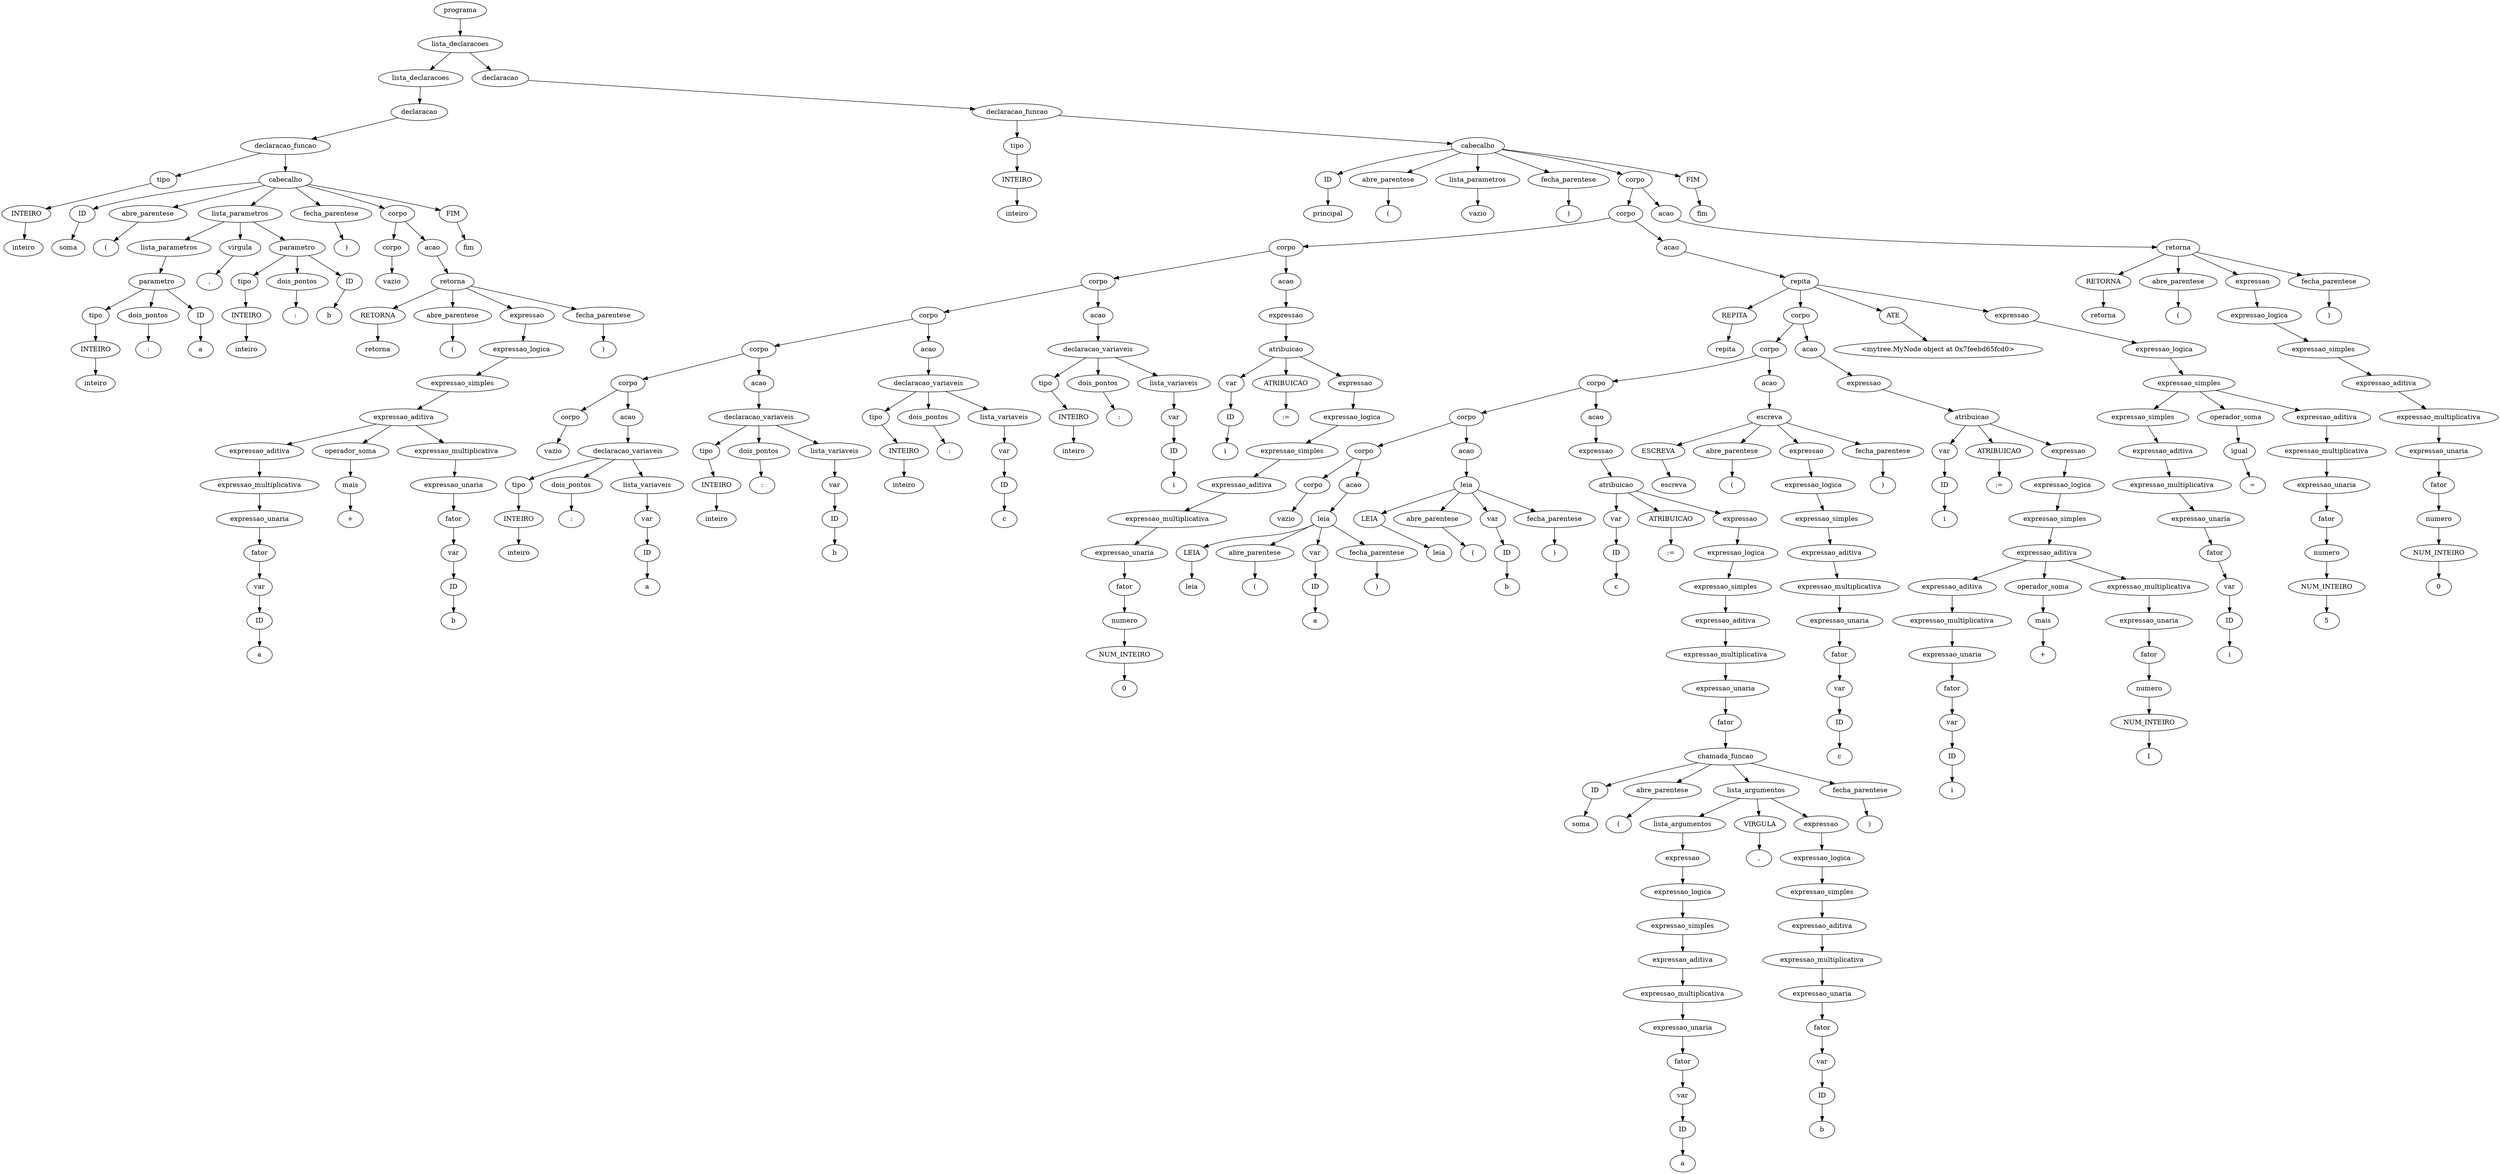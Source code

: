 digraph tree {
    "0x7feebd722100" [label="programa"];
    "0x7feebd625c40" [label="lista_declaracoes"];
    "0x7feebd6f4e80" [label="lista_declaracoes"];
    "0x7feea54f3e80" [label="declaracao"];
    "0x7feea5595e50" [label="declaracao_funcao"];
    "0x7feebd7220d0" [label="tipo"];
    "0x7feea56344f0" [label="INTEIRO"];
    "0x7feea5634430" [label="inteiro"];
    "0x7feebd6f40d0" [label="cabecalho"];
    "0x7feebd6f4d30" [label="ID"];
    "0x7feebd6f4d60" [label="soma"];
    "0x7feebd6f4940" [label="abre_parentese"];
    "0x7feebd6f4a00" [label="("];
    "0x7feebd6f4400" [label="lista_parametros"];
    "0x7feea5634460" [label="lista_parametros"];
    "0x7feebd6f4130" [label="parametro"];
    "0x7feea5595be0" [label="tipo"];
    "0x7feea5595d60" [label="INTEIRO"];
    "0x7feebd6f43d0" [label="inteiro"];
    "0x7feebd6f42b0" [label="dois_pontos"];
    "0x7feebd6f4220" [label=":"];
    "0x7feebd6f41f0" [label="ID"];
    "0x7feebd6f41c0" [label="a"];
    "0x7feebd6f4460" [label="virgula"];
    "0x7feebd6f4370" [label=","];
    "0x7feebd6f4100" [label="parametro"];
    "0x7feebd6f4070" [label="tipo"];
    "0x7feebd6f4250" [label="INTEIRO"];
    "0x7feebd6f4430" [label="inteiro"];
    "0x7feebd6f4340" [label="dois_pontos"];
    "0x7feebd6f4580" [label=":"];
    "0x7feebd6f45b0" [label="ID"];
    "0x7feebd6f45e0" [label="b"];
    "0x7feebd6f4a30" [label="fecha_parentese"];
    "0x7feebd6f4d90" [label=")"];
    "0x7feebd6f4bb0" [label="corpo"];
    "0x7feebd6f4280" [label="corpo"];
    "0x7feebd6f4190" [label="vazio"];
    "0x7feebd6f4c10" [label="acao"];
    "0x7feebd6f48b0" [label="retorna"];
    "0x7feebd6f4850" [label="RETORNA"];
    "0x7feebd6f4c40" [label="retorna"];
    "0x7feebd6f4c70" [label="abre_parentese"];
    "0x7feebd6f4ca0" [label="("];
    "0x7feebd6f4b20" [label="expressao"];
    "0x7feebd6f4af0" [label="expressao_logica"];
    "0x7feebd6f4820" [label="expressao_simples"];
    "0x7feebd6f4910" [label="expressao_aditiva"];
    "0x7feebd6f4700" [label="expressao_aditiva"];
    "0x7feebd6f47f0" [label="expressao_multiplicativa"];
    "0x7feebd6f43a0" [label="expressao_unaria"];
    "0x7feebd6f46d0" [label="fator"];
    "0x7feebd6f4310" [label="var"];
    "0x7feebd6f44c0" [label="ID"];
    "0x7feebd6f47c0" [label="a"];
    "0x7feebd6f4970" [label="operador_soma"];
    "0x7feebd6f4790" [label="mais"];
    "0x7feebd6f4880" [label="+"];
    "0x7feebd6f4ac0" [label="expressao_multiplicativa"];
    "0x7feebd6f49d0" [label="expressao_unaria"];
    "0x7feebd6f48e0" [label="fator"];
    "0x7feebd6f4730" [label="var"];
    "0x7feebd6f4760" [label="ID"];
    "0x7feebd6f4a90" [label="b"];
    "0x7feebd6f4cd0" [label="fecha_parentese"];
    "0x7feebd6f4d00" [label=")"];
    "0x7feebd6f4df0" [label="FIM"];
    "0x7feebd6f4e20" [label="fim"];
    "0x7feebd6f4f40" [label="declaracao"];
    "0x7feebd6f4b50" [label="declaracao_funcao"];
    "0x7feebd722040" [label="tipo"];
    "0x7feebd7220a0" [label="INTEIRO"];
    "0x7feebd6f40a0" [label="inteiro"];
    "0x7feebd65fbe0" [label="cabecalho"];
    "0x7feebd65ff10" [label="ID"];
    "0x7feebd65f9d0" [label="principal"];
    "0x7feebd65f970" [label="abre_parentese"];
    "0x7feebd6a4130" [label="("];
    "0x7feebd6f4be0" [label="lista_parametros"];
    "0x7feebd6f4b80" [label="vazio"];
    "0x7feebd6a4160" [label="fecha_parentese"];
    "0x7feebd6a4190" [label=")"];
    "0x7feebd65feb0" [label="corpo"];
    "0x7feebd65fca0" [label="corpo"];
    "0x7feebd625ee0" [label="corpo"];
    "0x7feebd6259d0" [label="corpo"];
    "0x7feebd625790" [label="corpo"];
    "0x7feebd625520" [label="corpo"];
    "0x7feebd6252b0" [label="corpo"];
    "0x7feebd625100" [label="corpo"];
    "0x7feebd6f4160" [label="vazio"];
    "0x7feebd625130" [label="acao"];
    "0x7feebd625250" [label="declaracao_variaveis"];
    "0x7feebd6f4a60" [label="tipo"];
    "0x7feebd625040" [label="INTEIRO"];
    "0x7feebd625220" [label="inteiro"];
    "0x7feebd625310" [label="dois_pontos"];
    "0x7feebd625430" [label=":"];
    "0x7feebd625280" [label="lista_variaveis"];
    "0x7feebd6f4fa0" [label="var"];
    "0x7feebd6250a0" [label="ID"];
    "0x7feebd625370" [label="a"];
    "0x7feebd625400" [label="acao"];
    "0x7feebd6254c0" [label="declaracao_variaveis"];
    "0x7feebd6f4670" [label="tipo"];
    "0x7feebd6250d0" [label="INTEIRO"];
    "0x7feebd625460" [label="inteiro"];
    "0x7feebd625580" [label="dois_pontos"];
    "0x7feebd6256a0" [label=":"];
    "0x7feebd6254f0" [label="lista_variaveis"];
    "0x7feebd625340" [label="var"];
    "0x7feebd6252e0" [label="ID"];
    "0x7feebd6255e0" [label="b"];
    "0x7feebd625670" [label="acao"];
    "0x7feebd625730" [label="declaracao_variaveis"];
    "0x7feebd6251c0" [label="tipo"];
    "0x7feebd625160" [label="INTEIRO"];
    "0x7feebd6256d0" [label="inteiro"];
    "0x7feebd6257f0" [label="dois_pontos"];
    "0x7feebd625910" [label=":"];
    "0x7feebd625760" [label="lista_variaveis"];
    "0x7feebd6255b0" [label="var"];
    "0x7feebd625550" [label="ID"];
    "0x7feebd625850" [label="c"];
    "0x7feebd6258e0" [label="acao"];
    "0x7feebd625970" [label="declaracao_variaveis"];
    "0x7feebd6253d0" [label="tipo"];
    "0x7feebd625190" [label="INTEIRO"];
    "0x7feebd625940" [label="inteiro"];
    "0x7feebd625a30" [label="dois_pontos"];
    "0x7feebd625b50" [label=":"];
    "0x7feebd6259a0" [label="lista_variaveis"];
    "0x7feebd625820" [label="var"];
    "0x7feebd6257c0" [label="ID"];
    "0x7feebd625a90" [label="i"];
    "0x7feebd625df0" [label="acao"];
    "0x7feebd625b20" [label="expressao"];
    "0x7feebd625d90" [label="atribuicao"];
    "0x7feebd625640" [label="var"];
    "0x7feebd6253a0" [label="ID"];
    "0x7feebd625b80" [label="i"];
    "0x7feebd625e20" [label="ATRIBUICAO"];
    "0x7feebd625eb0" [label=":="];
    "0x7feebd625d60" [label="expressao"];
    "0x7feebd625d30" [label="expressao_logica"];
    "0x7feebd625c70" [label="expressao_simples"];
    "0x7feebd625c10" [label="expressao_aditiva"];
    "0x7feebd625d00" [label="expressao_multiplicativa"];
    "0x7feebd625bb0" [label="expressao_unaria"];
    "0x7feebd625be0" [label="fator"];
    "0x7feebd625a60" [label="numero"];
    "0x7feebd625a00" [label="NUM_INTEIRO"];
    "0x7feebd625cd0" [label="0"];
    "0x7feebd625ca0" [label="acao"];
    "0x7feebd65fc40" [label="repita"];
    "0x7feebd65fcd0" [label="REPITA"];
    "0x7feebd65fc70" [label="repita"];
    "0x7feebd65f820" [label="corpo"];
    "0x7feebd655fd0" [label="corpo"];
    "0x7feebd655d90" [label="corpo"];
    "0x7feebd655370" [label="corpo"];
    "0x7feebd625fd0" [label="corpo"];
    "0x7feebd625880" [label="corpo"];
    "0x7feebd6258b0" [label="vazio"];
    "0x7feebd625f40" [label="acao"];
    "0x7feebd655040" [label="leia"];
    "0x7feebd655070" [label="LEIA"];
    "0x7feebd655250" [label="leia"];
    "0x7feebd655280" [label="abre_parentese"];
    "0x7feebd6552b0" [label="("];
    "0x7feebd625f10" [label="var"];
    "0x7feebd625e50" [label="ID"];
    "0x7feebd655130" [label="a"];
    "0x7feebd6552e0" [label="fecha_parentese"];
    "0x7feebd655310" [label=")"];
    "0x7feebd625f70" [label="acao"];
    "0x7feebd655220" [label="leia"];
    "0x7feebd655100" [label="LEIA"];
    "0x7feebd655490" [label="leia"];
    "0x7feebd6554c0" [label="abre_parentese"];
    "0x7feebd6554f0" [label="("];
    "0x7feebd625610" [label="var"];
    "0x7feebd625af0" [label="ID"];
    "0x7feebd655340" [label="b"];
    "0x7feebd655520" [label="fecha_parentese"];
    "0x7feebd655550" [label=")"];
    "0x7feebd655af0" [label="acao"];
    "0x7feebd655400" [label="expressao"];
    "0x7feebd6550d0" [label="atribuicao"];
    "0x7feebd625dc0" [label="var"];
    "0x7feebd625fa0" [label="ID"];
    "0x7feebd655580" [label="c"];
    "0x7feebd655b80" [label="ATRIBUICAO"];
    "0x7feebd655d60" [label=":="];
    "0x7feebd6550a0" [label="expressao"];
    "0x7feebd655d30" [label="expressao_logica"];
    "0x7feebd655c40" [label="expressao_simples"];
    "0x7feebd6553a0" [label="expressao_aditiva"];
    "0x7feebd655d00" [label="expressao_multiplicativa"];
    "0x7feebd655be0" [label="expressao_unaria"];
    "0x7feebd655ca0" [label="fator"];
    "0x7feebd655820" [label="chamada_funcao"];
    "0x7feebd6558b0" [label="ID"];
    "0x7feebd655670" [label="soma"];
    "0x7feebd6556a0" [label="abre_parentese"];
    "0x7feebd655ac0" [label="("];
    "0x7feebd655a90" [label="lista_argumentos"];
    "0x7feebd6557c0" [label="lista_argumentos"];
    "0x7feebd655790" [label="expressao"];
    "0x7feebd655760" [label="expressao_logica"];
    "0x7feebd6556d0" [label="expressao_simples"];
    "0x7feebd655640" [label="expressao_aditiva"];
    "0x7feebd655730" [label="expressao_multiplicativa"];
    "0x7feebd6555b0" [label="expressao_unaria"];
    "0x7feebd655610" [label="fator"];
    "0x7feebd655430" [label="var"];
    "0x7feebd6553d0" [label="ID"];
    "0x7feebd655700" [label="a"];
    "0x7feebd655b20" [label="VIRGULA"];
    "0x7feebd655bb0" [label=","];
    "0x7feebd655a60" [label="expressao"];
    "0x7feebd655a30" [label="expressao_logica"];
    "0x7feebd6559a0" [label="expressao_simples"];
    "0x7feebd655910" [label="expressao_aditiva"];
    "0x7feebd655a00" [label="expressao_multiplicativa"];
    "0x7feebd655850" [label="expressao_unaria"];
    "0x7feebd6558e0" [label="fator"];
    "0x7feebd6557f0" [label="var"];
    "0x7feebd655880" [label="ID"];
    "0x7feebd6559d0" [label="b"];
    "0x7feebd655b50" [label="fecha_parentese"];
    "0x7feebd655cd0" [label=")"];
    "0x7feebd655c70" [label="acao"];
    "0x7feebd655f40" [label="escreva"];
    "0x7feebd65f040" [label="ESCREVA"];
    "0x7feebd65f250" [label="escreva"];
    "0x7feebd65f2b0" [label="abre_parentese"];
    "0x7feebd65f2e0" [label="("];
    "0x7feebd655f10" [label="expressao"];
    "0x7feebd655ee0" [label="expressao_logica"];
    "0x7feebd655eb0" [label="expressao_simples"];
    "0x7feebd655e20" [label="expressao_aditiva"];
    "0x7feebd655190" [label="expressao_multiplicativa"];
    "0x7feebd655dc0" [label="expressao_unaria"];
    "0x7feebd655df0" [label="fator"];
    "0x7feebd655460" [label="var"];
    "0x7feebd6551f0" [label="ID"];
    "0x7feebd6551c0" [label="c"];
    "0x7feebd65f310" [label="fecha_parentese"];
    "0x7feebd65f340" [label=")"];
    "0x7feebd655e50" [label="acao"];
    "0x7feebd655940" [label="expressao"];
    "0x7feebd65f520" [label="atribuicao"];
    "0x7feebd655970" [label="var"];
    "0x7feebd655160" [label="ID"];
    "0x7feebd65f370" [label="i"];
    "0x7feebd65f4c0" [label="ATRIBUICAO"];
    "0x7feebd65f790" [label=":="];
    "0x7feebd65f760" [label="expressao"];
    "0x7feebd65f730" [label="expressao_logica"];
    "0x7feebd65f490" [label="expressao_simples"];
    "0x7feebd65f580" [label="expressao_aditiva"];
    "0x7feebd65f1f0" [label="expressao_aditiva"];
    "0x7feebd65f460" [label="expressao_multiplicativa"];
    "0x7feebd65f3a0" [label="expressao_unaria"];
    "0x7feebd65f130" [label="fator"];
    "0x7feebd65f190" [label="var"];
    "0x7feebd65f0d0" [label="ID"];
    "0x7feebd65f430" [label="i"];
    "0x7feebd65f5e0" [label="operador_soma"];
    "0x7feebd65f400" [label="mais"];
    "0x7feebd65f4f0" [label="+"];
    "0x7feebd65f700" [label="expressao_multiplicativa"];
    "0x7feebd65f610" [label="expressao_unaria"];
    "0x7feebd65f550" [label="fator"];
    "0x7feebd65f070" [label="numero"];
    "0x7feebd65f3d0" [label="NUM_INTEIRO"];
    "0x7feebd65f6d0" [label="1"];
    "0x7feebd65fd00" [label="ATE"];
    "0x7feebd65fd30" [label="<mytree.MyNode object at 0x7feebd65fcd0>"];
    "0x7feebd65fc10" [label="expressao"];
    "0x7feebd65f940" [label="expressao_logica"];
    "0x7feebd65fb20" [label="expressao_simples"];
    "0x7feebd65f8e0" [label="expressao_simples"];
    "0x7feebd65f5b0" [label="expressao_aditiva"];
    "0x7feebd655f70" [label="expressao_multiplicativa"];
    "0x7feebd65f850" [label="expressao_unaria"];
    "0x7feebd65f7c0" [label="fator"];
    "0x7feebd655c10" [label="var"];
    "0x7feebd6555e0" [label="ID"];
    "0x7feebd655e80" [label="i"];
    "0x7feebd65f910" [label="operador_soma"];
    "0x7feebd65f9a0" [label="igual"];
    "0x7feebd65fa90" [label="="];
    "0x7feebd65fa30" [label="expressao_aditiva"];
    "0x7feebd65fbb0" [label="expressao_multiplicativa"];
    "0x7feebd65fac0" [label="expressao_unaria"];
    "0x7feebd65fa00" [label="fator"];
    "0x7feebd65f880" [label="numero"];
    "0x7feebd65f8b0" [label="NUM_INTEIRO"];
    "0x7feebd65fb80" [label="5"];
    "0x7feebd65ffd0" [label="acao"];
    "0x7feebd65fe50" [label="retorna"];
    "0x7feebd65fee0" [label="RETORNA"];
    "0x7feebd6a4040" [label="retorna"];
    "0x7feebd6a4070" [label="abre_parentese"];
    "0x7feebd6a40a0" [label="("];
    "0x7feebd65fe20" [label="expressao"];
    "0x7feebd65fdf0" [label="expressao_logica"];
    "0x7feebd65fdc0" [label="expressao_simples"];
    "0x7feebd65f640" [label="expressao_aditiva"];
    "0x7feebd65fd90" [label="expressao_multiplicativa"];
    "0x7feebd65fa60" [label="expressao_unaria"];
    "0x7feebd65f6a0" [label="fator"];
    "0x7feebd625e80" [label="numero"];
    "0x7feebd625ac0" [label="NUM_INTEIRO"];
    "0x7feebd65fd60" [label="0"];
    "0x7feebd6a40d0" [label="fecha_parentese"];
    "0x7feebd6a4100" [label=")"];
    "0x7feebd6a41c0" [label="FIM"];
    "0x7feebd6a41f0" [label="fim"];
    "0x7feebd722100" -> "0x7feebd625c40";
    "0x7feebd625c40" -> "0x7feebd6f4e80";
    "0x7feebd625c40" -> "0x7feebd6f4f40";
    "0x7feebd6f4e80" -> "0x7feea54f3e80";
    "0x7feea54f3e80" -> "0x7feea5595e50";
    "0x7feea5595e50" -> "0x7feebd7220d0";
    "0x7feea5595e50" -> "0x7feebd6f40d0";
    "0x7feebd7220d0" -> "0x7feea56344f0";
    "0x7feea56344f0" -> "0x7feea5634430";
    "0x7feebd6f40d0" -> "0x7feebd6f4d30";
    "0x7feebd6f40d0" -> "0x7feebd6f4940";
    "0x7feebd6f40d0" -> "0x7feebd6f4400";
    "0x7feebd6f40d0" -> "0x7feebd6f4a30";
    "0x7feebd6f40d0" -> "0x7feebd6f4bb0";
    "0x7feebd6f40d0" -> "0x7feebd6f4df0";
    "0x7feebd6f4d30" -> "0x7feebd6f4d60";
    "0x7feebd6f4940" -> "0x7feebd6f4a00";
    "0x7feebd6f4400" -> "0x7feea5634460";
    "0x7feebd6f4400" -> "0x7feebd6f4460";
    "0x7feebd6f4400" -> "0x7feebd6f4100";
    "0x7feea5634460" -> "0x7feebd6f4130";
    "0x7feebd6f4130" -> "0x7feea5595be0";
    "0x7feebd6f4130" -> "0x7feebd6f42b0";
    "0x7feebd6f4130" -> "0x7feebd6f41f0";
    "0x7feea5595be0" -> "0x7feea5595d60";
    "0x7feea5595d60" -> "0x7feebd6f43d0";
    "0x7feebd6f42b0" -> "0x7feebd6f4220";
    "0x7feebd6f41f0" -> "0x7feebd6f41c0";
    "0x7feebd6f4460" -> "0x7feebd6f4370";
    "0x7feebd6f4100" -> "0x7feebd6f4070";
    "0x7feebd6f4100" -> "0x7feebd6f4340";
    "0x7feebd6f4100" -> "0x7feebd6f45b0";
    "0x7feebd6f4070" -> "0x7feebd6f4250";
    "0x7feebd6f4250" -> "0x7feebd6f4430";
    "0x7feebd6f4340" -> "0x7feebd6f4580";
    "0x7feebd6f45b0" -> "0x7feebd6f45e0";
    "0x7feebd6f4a30" -> "0x7feebd6f4d90";
    "0x7feebd6f4bb0" -> "0x7feebd6f4280";
    "0x7feebd6f4bb0" -> "0x7feebd6f4c10";
    "0x7feebd6f4280" -> "0x7feebd6f4190";
    "0x7feebd6f4c10" -> "0x7feebd6f48b0";
    "0x7feebd6f48b0" -> "0x7feebd6f4850";
    "0x7feebd6f48b0" -> "0x7feebd6f4c70";
    "0x7feebd6f48b0" -> "0x7feebd6f4b20";
    "0x7feebd6f48b0" -> "0x7feebd6f4cd0";
    "0x7feebd6f4850" -> "0x7feebd6f4c40";
    "0x7feebd6f4c70" -> "0x7feebd6f4ca0";
    "0x7feebd6f4b20" -> "0x7feebd6f4af0";
    "0x7feebd6f4af0" -> "0x7feebd6f4820";
    "0x7feebd6f4820" -> "0x7feebd6f4910";
    "0x7feebd6f4910" -> "0x7feebd6f4700";
    "0x7feebd6f4910" -> "0x7feebd6f4970";
    "0x7feebd6f4910" -> "0x7feebd6f4ac0";
    "0x7feebd6f4700" -> "0x7feebd6f47f0";
    "0x7feebd6f47f0" -> "0x7feebd6f43a0";
    "0x7feebd6f43a0" -> "0x7feebd6f46d0";
    "0x7feebd6f46d0" -> "0x7feebd6f4310";
    "0x7feebd6f4310" -> "0x7feebd6f44c0";
    "0x7feebd6f44c0" -> "0x7feebd6f47c0";
    "0x7feebd6f4970" -> "0x7feebd6f4790";
    "0x7feebd6f4790" -> "0x7feebd6f4880";
    "0x7feebd6f4ac0" -> "0x7feebd6f49d0";
    "0x7feebd6f49d0" -> "0x7feebd6f48e0";
    "0x7feebd6f48e0" -> "0x7feebd6f4730";
    "0x7feebd6f4730" -> "0x7feebd6f4760";
    "0x7feebd6f4760" -> "0x7feebd6f4a90";
    "0x7feebd6f4cd0" -> "0x7feebd6f4d00";
    "0x7feebd6f4df0" -> "0x7feebd6f4e20";
    "0x7feebd6f4f40" -> "0x7feebd6f4b50";
    "0x7feebd6f4b50" -> "0x7feebd722040";
    "0x7feebd6f4b50" -> "0x7feebd65fbe0";
    "0x7feebd722040" -> "0x7feebd7220a0";
    "0x7feebd7220a0" -> "0x7feebd6f40a0";
    "0x7feebd65fbe0" -> "0x7feebd65ff10";
    "0x7feebd65fbe0" -> "0x7feebd65f970";
    "0x7feebd65fbe0" -> "0x7feebd6f4be0";
    "0x7feebd65fbe0" -> "0x7feebd6a4160";
    "0x7feebd65fbe0" -> "0x7feebd65feb0";
    "0x7feebd65fbe0" -> "0x7feebd6a41c0";
    "0x7feebd65ff10" -> "0x7feebd65f9d0";
    "0x7feebd65f970" -> "0x7feebd6a4130";
    "0x7feebd6f4be0" -> "0x7feebd6f4b80";
    "0x7feebd6a4160" -> "0x7feebd6a4190";
    "0x7feebd65feb0" -> "0x7feebd65fca0";
    "0x7feebd65feb0" -> "0x7feebd65ffd0";
    "0x7feebd65fca0" -> "0x7feebd625ee0";
    "0x7feebd65fca0" -> "0x7feebd625ca0";
    "0x7feebd625ee0" -> "0x7feebd6259d0";
    "0x7feebd625ee0" -> "0x7feebd625df0";
    "0x7feebd6259d0" -> "0x7feebd625790";
    "0x7feebd6259d0" -> "0x7feebd6258e0";
    "0x7feebd625790" -> "0x7feebd625520";
    "0x7feebd625790" -> "0x7feebd625670";
    "0x7feebd625520" -> "0x7feebd6252b0";
    "0x7feebd625520" -> "0x7feebd625400";
    "0x7feebd6252b0" -> "0x7feebd625100";
    "0x7feebd6252b0" -> "0x7feebd625130";
    "0x7feebd625100" -> "0x7feebd6f4160";
    "0x7feebd625130" -> "0x7feebd625250";
    "0x7feebd625250" -> "0x7feebd6f4a60";
    "0x7feebd625250" -> "0x7feebd625310";
    "0x7feebd625250" -> "0x7feebd625280";
    "0x7feebd6f4a60" -> "0x7feebd625040";
    "0x7feebd625040" -> "0x7feebd625220";
    "0x7feebd625310" -> "0x7feebd625430";
    "0x7feebd625280" -> "0x7feebd6f4fa0";
    "0x7feebd6f4fa0" -> "0x7feebd6250a0";
    "0x7feebd6250a0" -> "0x7feebd625370";
    "0x7feebd625400" -> "0x7feebd6254c0";
    "0x7feebd6254c0" -> "0x7feebd6f4670";
    "0x7feebd6254c0" -> "0x7feebd625580";
    "0x7feebd6254c0" -> "0x7feebd6254f0";
    "0x7feebd6f4670" -> "0x7feebd6250d0";
    "0x7feebd6250d0" -> "0x7feebd625460";
    "0x7feebd625580" -> "0x7feebd6256a0";
    "0x7feebd6254f0" -> "0x7feebd625340";
    "0x7feebd625340" -> "0x7feebd6252e0";
    "0x7feebd6252e0" -> "0x7feebd6255e0";
    "0x7feebd625670" -> "0x7feebd625730";
    "0x7feebd625730" -> "0x7feebd6251c0";
    "0x7feebd625730" -> "0x7feebd6257f0";
    "0x7feebd625730" -> "0x7feebd625760";
    "0x7feebd6251c0" -> "0x7feebd625160";
    "0x7feebd625160" -> "0x7feebd6256d0";
    "0x7feebd6257f0" -> "0x7feebd625910";
    "0x7feebd625760" -> "0x7feebd6255b0";
    "0x7feebd6255b0" -> "0x7feebd625550";
    "0x7feebd625550" -> "0x7feebd625850";
    "0x7feebd6258e0" -> "0x7feebd625970";
    "0x7feebd625970" -> "0x7feebd6253d0";
    "0x7feebd625970" -> "0x7feebd625a30";
    "0x7feebd625970" -> "0x7feebd6259a0";
    "0x7feebd6253d0" -> "0x7feebd625190";
    "0x7feebd625190" -> "0x7feebd625940";
    "0x7feebd625a30" -> "0x7feebd625b50";
    "0x7feebd6259a0" -> "0x7feebd625820";
    "0x7feebd625820" -> "0x7feebd6257c0";
    "0x7feebd6257c0" -> "0x7feebd625a90";
    "0x7feebd625df0" -> "0x7feebd625b20";
    "0x7feebd625b20" -> "0x7feebd625d90";
    "0x7feebd625d90" -> "0x7feebd625640";
    "0x7feebd625d90" -> "0x7feebd625e20";
    "0x7feebd625d90" -> "0x7feebd625d60";
    "0x7feebd625640" -> "0x7feebd6253a0";
    "0x7feebd6253a0" -> "0x7feebd625b80";
    "0x7feebd625e20" -> "0x7feebd625eb0";
    "0x7feebd625d60" -> "0x7feebd625d30";
    "0x7feebd625d30" -> "0x7feebd625c70";
    "0x7feebd625c70" -> "0x7feebd625c10";
    "0x7feebd625c10" -> "0x7feebd625d00";
    "0x7feebd625d00" -> "0x7feebd625bb0";
    "0x7feebd625bb0" -> "0x7feebd625be0";
    "0x7feebd625be0" -> "0x7feebd625a60";
    "0x7feebd625a60" -> "0x7feebd625a00";
    "0x7feebd625a00" -> "0x7feebd625cd0";
    "0x7feebd625ca0" -> "0x7feebd65fc40";
    "0x7feebd65fc40" -> "0x7feebd65fcd0";
    "0x7feebd65fc40" -> "0x7feebd65f820";
    "0x7feebd65fc40" -> "0x7feebd65fd00";
    "0x7feebd65fc40" -> "0x7feebd65fc10";
    "0x7feebd65fcd0" -> "0x7feebd65fc70";
    "0x7feebd65f820" -> "0x7feebd655fd0";
    "0x7feebd65f820" -> "0x7feebd655e50";
    "0x7feebd655fd0" -> "0x7feebd655d90";
    "0x7feebd655fd0" -> "0x7feebd655c70";
    "0x7feebd655d90" -> "0x7feebd655370";
    "0x7feebd655d90" -> "0x7feebd655af0";
    "0x7feebd655370" -> "0x7feebd625fd0";
    "0x7feebd655370" -> "0x7feebd625f70";
    "0x7feebd625fd0" -> "0x7feebd625880";
    "0x7feebd625fd0" -> "0x7feebd625f40";
    "0x7feebd625880" -> "0x7feebd6258b0";
    "0x7feebd625f40" -> "0x7feebd655040";
    "0x7feebd655040" -> "0x7feebd655070";
    "0x7feebd655040" -> "0x7feebd655280";
    "0x7feebd655040" -> "0x7feebd625f10";
    "0x7feebd655040" -> "0x7feebd6552e0";
    "0x7feebd655070" -> "0x7feebd655250";
    "0x7feebd655280" -> "0x7feebd6552b0";
    "0x7feebd625f10" -> "0x7feebd625e50";
    "0x7feebd625e50" -> "0x7feebd655130";
    "0x7feebd6552e0" -> "0x7feebd655310";
    "0x7feebd625f70" -> "0x7feebd655220";
    "0x7feebd655220" -> "0x7feebd655100";
    "0x7feebd655220" -> "0x7feebd6554c0";
    "0x7feebd655220" -> "0x7feebd625610";
    "0x7feebd655220" -> "0x7feebd655520";
    "0x7feebd655100" -> "0x7feebd655490";
    "0x7feebd6554c0" -> "0x7feebd6554f0";
    "0x7feebd625610" -> "0x7feebd625af0";
    "0x7feebd625af0" -> "0x7feebd655340";
    "0x7feebd655520" -> "0x7feebd655550";
    "0x7feebd655af0" -> "0x7feebd655400";
    "0x7feebd655400" -> "0x7feebd6550d0";
    "0x7feebd6550d0" -> "0x7feebd625dc0";
    "0x7feebd6550d0" -> "0x7feebd655b80";
    "0x7feebd6550d0" -> "0x7feebd6550a0";
    "0x7feebd625dc0" -> "0x7feebd625fa0";
    "0x7feebd625fa0" -> "0x7feebd655580";
    "0x7feebd655b80" -> "0x7feebd655d60";
    "0x7feebd6550a0" -> "0x7feebd655d30";
    "0x7feebd655d30" -> "0x7feebd655c40";
    "0x7feebd655c40" -> "0x7feebd6553a0";
    "0x7feebd6553a0" -> "0x7feebd655d00";
    "0x7feebd655d00" -> "0x7feebd655be0";
    "0x7feebd655be0" -> "0x7feebd655ca0";
    "0x7feebd655ca0" -> "0x7feebd655820";
    "0x7feebd655820" -> "0x7feebd6558b0";
    "0x7feebd655820" -> "0x7feebd6556a0";
    "0x7feebd655820" -> "0x7feebd655a90";
    "0x7feebd655820" -> "0x7feebd655b50";
    "0x7feebd6558b0" -> "0x7feebd655670";
    "0x7feebd6556a0" -> "0x7feebd655ac0";
    "0x7feebd655a90" -> "0x7feebd6557c0";
    "0x7feebd655a90" -> "0x7feebd655b20";
    "0x7feebd655a90" -> "0x7feebd655a60";
    "0x7feebd6557c0" -> "0x7feebd655790";
    "0x7feebd655790" -> "0x7feebd655760";
    "0x7feebd655760" -> "0x7feebd6556d0";
    "0x7feebd6556d0" -> "0x7feebd655640";
    "0x7feebd655640" -> "0x7feebd655730";
    "0x7feebd655730" -> "0x7feebd6555b0";
    "0x7feebd6555b0" -> "0x7feebd655610";
    "0x7feebd655610" -> "0x7feebd655430";
    "0x7feebd655430" -> "0x7feebd6553d0";
    "0x7feebd6553d0" -> "0x7feebd655700";
    "0x7feebd655b20" -> "0x7feebd655bb0";
    "0x7feebd655a60" -> "0x7feebd655a30";
    "0x7feebd655a30" -> "0x7feebd6559a0";
    "0x7feebd6559a0" -> "0x7feebd655910";
    "0x7feebd655910" -> "0x7feebd655a00";
    "0x7feebd655a00" -> "0x7feebd655850";
    "0x7feebd655850" -> "0x7feebd6558e0";
    "0x7feebd6558e0" -> "0x7feebd6557f0";
    "0x7feebd6557f0" -> "0x7feebd655880";
    "0x7feebd655880" -> "0x7feebd6559d0";
    "0x7feebd655b50" -> "0x7feebd655cd0";
    "0x7feebd655c70" -> "0x7feebd655f40";
    "0x7feebd655f40" -> "0x7feebd65f040";
    "0x7feebd655f40" -> "0x7feebd65f2b0";
    "0x7feebd655f40" -> "0x7feebd655f10";
    "0x7feebd655f40" -> "0x7feebd65f310";
    "0x7feebd65f040" -> "0x7feebd65f250";
    "0x7feebd65f2b0" -> "0x7feebd65f2e0";
    "0x7feebd655f10" -> "0x7feebd655ee0";
    "0x7feebd655ee0" -> "0x7feebd655eb0";
    "0x7feebd655eb0" -> "0x7feebd655e20";
    "0x7feebd655e20" -> "0x7feebd655190";
    "0x7feebd655190" -> "0x7feebd655dc0";
    "0x7feebd655dc0" -> "0x7feebd655df0";
    "0x7feebd655df0" -> "0x7feebd655460";
    "0x7feebd655460" -> "0x7feebd6551f0";
    "0x7feebd6551f0" -> "0x7feebd6551c0";
    "0x7feebd65f310" -> "0x7feebd65f340";
    "0x7feebd655e50" -> "0x7feebd655940";
    "0x7feebd655940" -> "0x7feebd65f520";
    "0x7feebd65f520" -> "0x7feebd655970";
    "0x7feebd65f520" -> "0x7feebd65f4c0";
    "0x7feebd65f520" -> "0x7feebd65f760";
    "0x7feebd655970" -> "0x7feebd655160";
    "0x7feebd655160" -> "0x7feebd65f370";
    "0x7feebd65f4c0" -> "0x7feebd65f790";
    "0x7feebd65f760" -> "0x7feebd65f730";
    "0x7feebd65f730" -> "0x7feebd65f490";
    "0x7feebd65f490" -> "0x7feebd65f580";
    "0x7feebd65f580" -> "0x7feebd65f1f0";
    "0x7feebd65f580" -> "0x7feebd65f5e0";
    "0x7feebd65f580" -> "0x7feebd65f700";
    "0x7feebd65f1f0" -> "0x7feebd65f460";
    "0x7feebd65f460" -> "0x7feebd65f3a0";
    "0x7feebd65f3a0" -> "0x7feebd65f130";
    "0x7feebd65f130" -> "0x7feebd65f190";
    "0x7feebd65f190" -> "0x7feebd65f0d0";
    "0x7feebd65f0d0" -> "0x7feebd65f430";
    "0x7feebd65f5e0" -> "0x7feebd65f400";
    "0x7feebd65f400" -> "0x7feebd65f4f0";
    "0x7feebd65f700" -> "0x7feebd65f610";
    "0x7feebd65f610" -> "0x7feebd65f550";
    "0x7feebd65f550" -> "0x7feebd65f070";
    "0x7feebd65f070" -> "0x7feebd65f3d0";
    "0x7feebd65f3d0" -> "0x7feebd65f6d0";
    "0x7feebd65fd00" -> "0x7feebd65fd30";
    "0x7feebd65fc10" -> "0x7feebd65f940";
    "0x7feebd65f940" -> "0x7feebd65fb20";
    "0x7feebd65fb20" -> "0x7feebd65f8e0";
    "0x7feebd65fb20" -> "0x7feebd65f910";
    "0x7feebd65fb20" -> "0x7feebd65fa30";
    "0x7feebd65f8e0" -> "0x7feebd65f5b0";
    "0x7feebd65f5b0" -> "0x7feebd655f70";
    "0x7feebd655f70" -> "0x7feebd65f850";
    "0x7feebd65f850" -> "0x7feebd65f7c0";
    "0x7feebd65f7c0" -> "0x7feebd655c10";
    "0x7feebd655c10" -> "0x7feebd6555e0";
    "0x7feebd6555e0" -> "0x7feebd655e80";
    "0x7feebd65f910" -> "0x7feebd65f9a0";
    "0x7feebd65f9a0" -> "0x7feebd65fa90";
    "0x7feebd65fa30" -> "0x7feebd65fbb0";
    "0x7feebd65fbb0" -> "0x7feebd65fac0";
    "0x7feebd65fac0" -> "0x7feebd65fa00";
    "0x7feebd65fa00" -> "0x7feebd65f880";
    "0x7feebd65f880" -> "0x7feebd65f8b0";
    "0x7feebd65f8b0" -> "0x7feebd65fb80";
    "0x7feebd65ffd0" -> "0x7feebd65fe50";
    "0x7feebd65fe50" -> "0x7feebd65fee0";
    "0x7feebd65fe50" -> "0x7feebd6a4070";
    "0x7feebd65fe50" -> "0x7feebd65fe20";
    "0x7feebd65fe50" -> "0x7feebd6a40d0";
    "0x7feebd65fee0" -> "0x7feebd6a4040";
    "0x7feebd6a4070" -> "0x7feebd6a40a0";
    "0x7feebd65fe20" -> "0x7feebd65fdf0";
    "0x7feebd65fdf0" -> "0x7feebd65fdc0";
    "0x7feebd65fdc0" -> "0x7feebd65f640";
    "0x7feebd65f640" -> "0x7feebd65fd90";
    "0x7feebd65fd90" -> "0x7feebd65fa60";
    "0x7feebd65fa60" -> "0x7feebd65f6a0";
    "0x7feebd65f6a0" -> "0x7feebd625e80";
    "0x7feebd625e80" -> "0x7feebd625ac0";
    "0x7feebd625ac0" -> "0x7feebd65fd60";
    "0x7feebd6a40d0" -> "0x7feebd6a4100";
    "0x7feebd6a41c0" -> "0x7feebd6a41f0";
}

